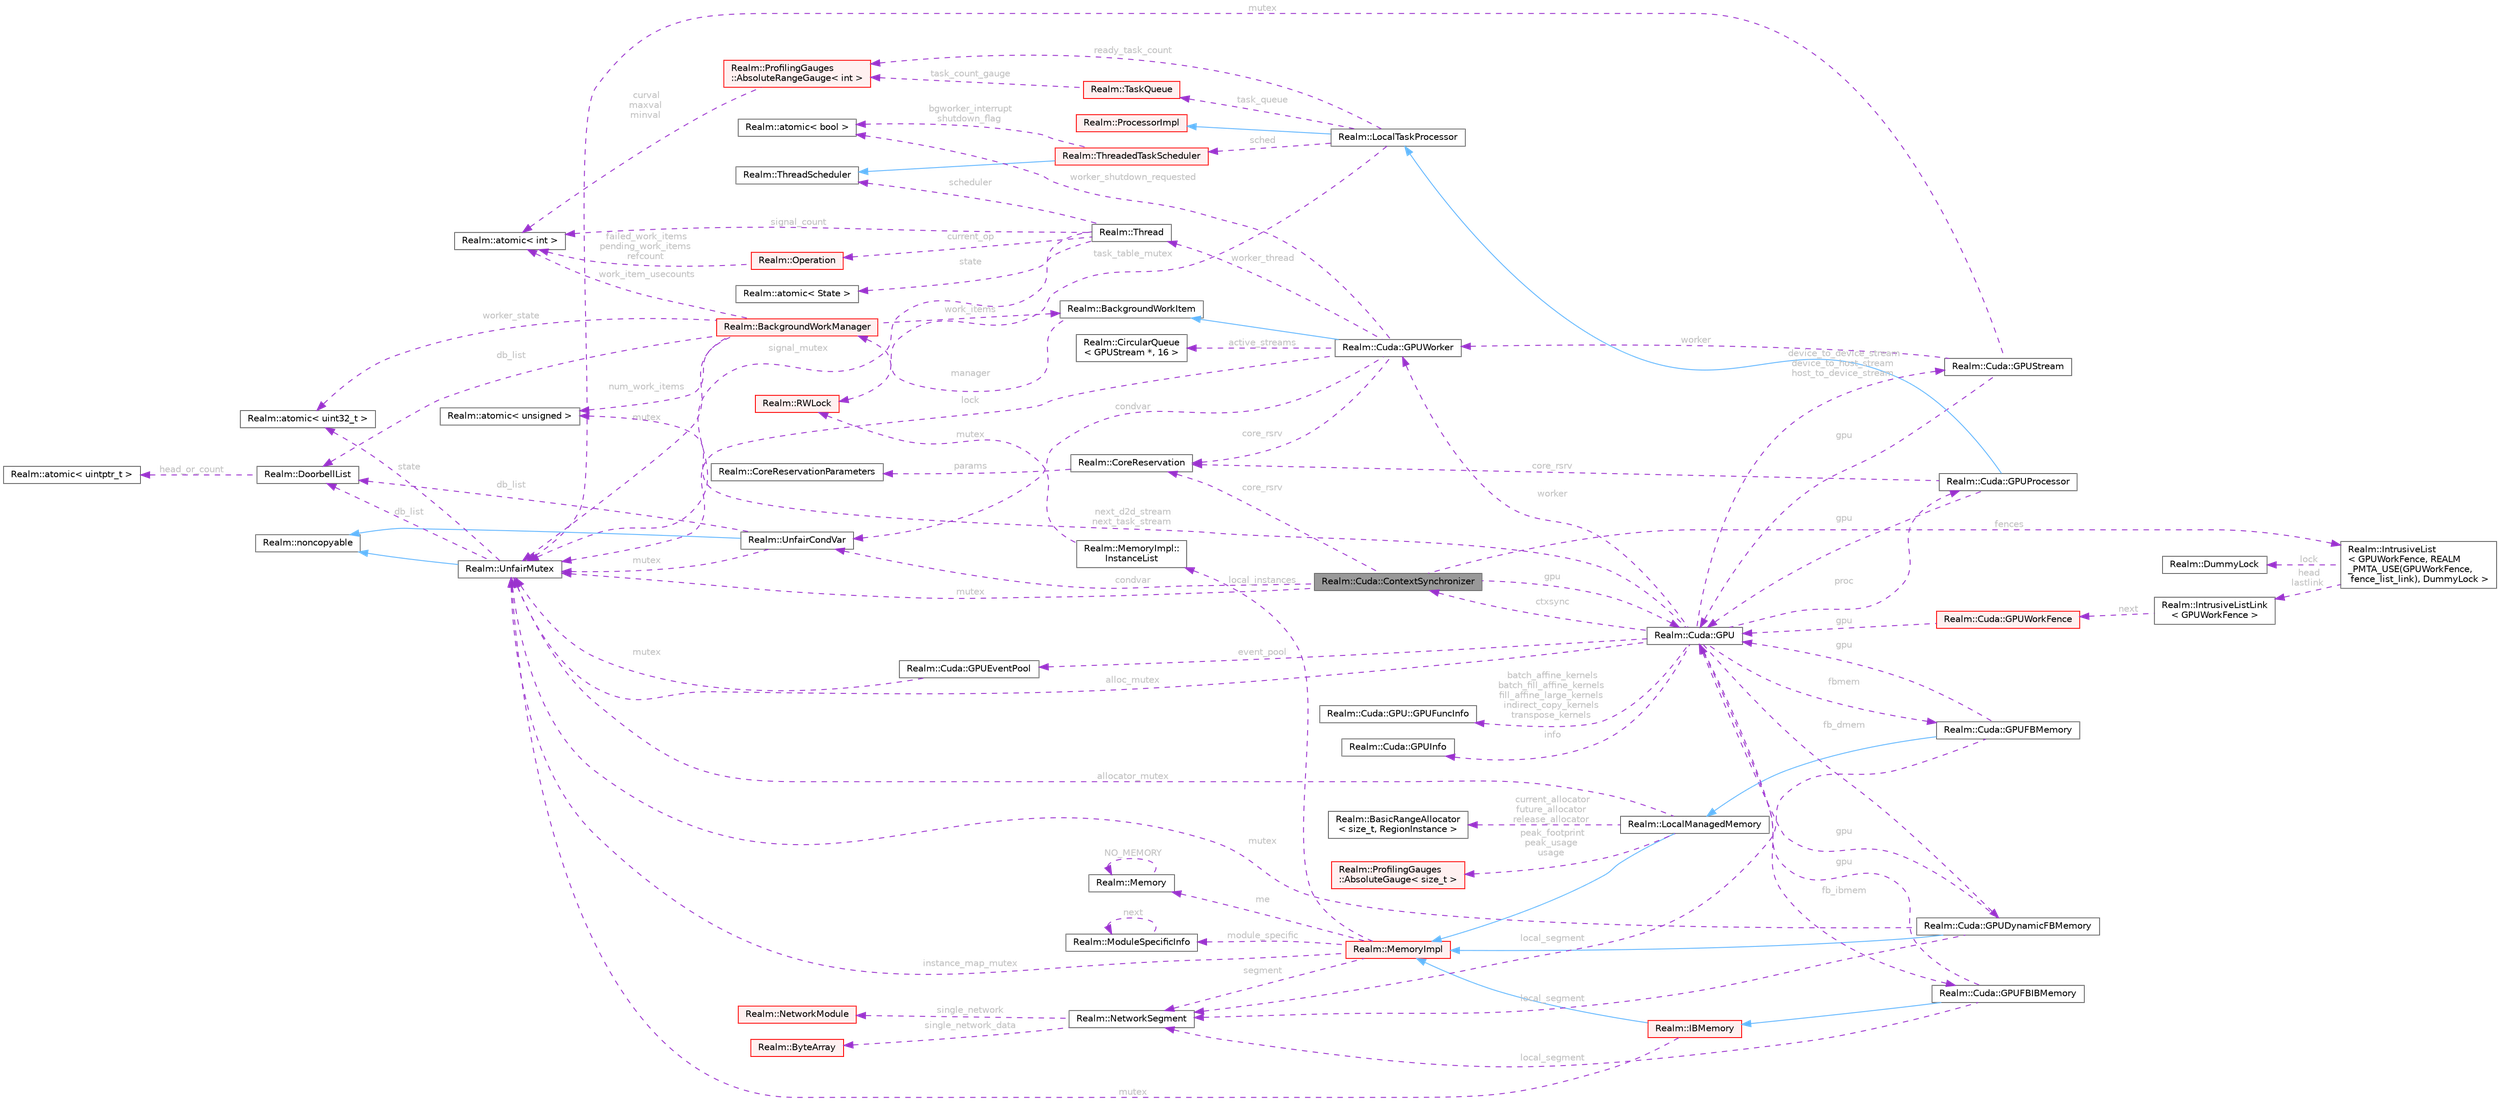 digraph "Realm::Cuda::ContextSynchronizer"
{
 // LATEX_PDF_SIZE
  bgcolor="transparent";
  edge [fontname=Helvetica,fontsize=10,labelfontname=Helvetica,labelfontsize=10];
  node [fontname=Helvetica,fontsize=10,shape=box,height=0.2,width=0.4];
  rankdir="LR";
  Node1 [id="Node000001",label="Realm::Cuda::ContextSynchronizer",height=0.2,width=0.4,color="gray40", fillcolor="grey60", style="filled", fontcolor="black",tooltip=" "];
  Node2 -> Node1 [id="edge1_Node000001_Node000002",dir="back",color="darkorchid3",style="dashed",tooltip=" ",label=" gpu",fontcolor="grey" ];
  Node2 [id="Node000002",label="Realm::Cuda::GPU",height=0.2,width=0.4,color="gray40", fillcolor="white", style="filled",URL="$classRealm_1_1Cuda_1_1GPU.html",tooltip=" "];
  Node1 -> Node2 [id="edge2_Node000002_Node000001",dir="back",color="darkorchid3",style="dashed",tooltip=" ",label=" ctxsync",fontcolor="grey" ];
  Node3 -> Node2 [id="edge3_Node000002_Node000003",dir="back",color="darkorchid3",style="dashed",tooltip=" ",label=" info",fontcolor="grey" ];
  Node3 [id="Node000003",label="Realm::Cuda::GPUInfo",height=0.2,width=0.4,color="gray40", fillcolor="white", style="filled",URL="$structRealm_1_1Cuda_1_1GPUInfo.html",tooltip=" "];
  Node4 -> Node2 [id="edge4_Node000002_Node000004",dir="back",color="darkorchid3",style="dashed",tooltip=" ",label=" worker",fontcolor="grey" ];
  Node4 [id="Node000004",label="Realm::Cuda::GPUWorker",height=0.2,width=0.4,color="gray40", fillcolor="white", style="filled",URL="$classRealm_1_1Cuda_1_1GPUWorker.html",tooltip=" "];
  Node5 -> Node4 [id="edge5_Node000004_Node000005",dir="back",color="steelblue1",style="solid",tooltip=" "];
  Node5 [id="Node000005",label="Realm::BackgroundWorkItem",height=0.2,width=0.4,color="gray40", fillcolor="white", style="filled",URL="$classRealm_1_1BackgroundWorkItem.html",tooltip=" "];
  Node6 -> Node5 [id="edge6_Node000005_Node000006",dir="back",color="darkorchid3",style="dashed",tooltip=" ",label=" manager",fontcolor="grey" ];
  Node6 [id="Node000006",label="Realm::BackgroundWorkManager",height=0.2,width=0.4,color="red", fillcolor="#FFF0F0", style="filled",URL="$classRealm_1_1BackgroundWorkManager.html",tooltip=" "];
  Node8 -> Node6 [id="edge7_Node000006_Node000008",dir="back",color="darkorchid3",style="dashed",tooltip=" ",label=" mutex",fontcolor="grey" ];
  Node8 [id="Node000008",label="Realm::UnfairMutex",height=0.2,width=0.4,color="gray40", fillcolor="white", style="filled",URL="$classRealm_1_1UnfairMutex.html",tooltip=" "];
  Node9 -> Node8 [id="edge8_Node000008_Node000009",dir="back",color="steelblue1",style="solid",tooltip=" "];
  Node9 [id="Node000009",label="Realm::noncopyable",height=0.2,width=0.4,color="gray40", fillcolor="white", style="filled",URL="$classRealm_1_1noncopyable.html",tooltip=" "];
  Node10 -> Node8 [id="edge9_Node000008_Node000010",dir="back",color="darkorchid3",style="dashed",tooltip=" ",label=" state",fontcolor="grey" ];
  Node10 [id="Node000010",label="Realm::atomic\< uint32_t \>",height=0.2,width=0.4,color="gray40", fillcolor="white", style="filled",URL="$classRealm_1_1atomic.html",tooltip=" "];
  Node11 -> Node8 [id="edge10_Node000008_Node000011",dir="back",color="darkorchid3",style="dashed",tooltip=" ",label=" db_list",fontcolor="grey" ];
  Node11 [id="Node000011",label="Realm::DoorbellList",height=0.2,width=0.4,color="gray40", fillcolor="white", style="filled",URL="$classRealm_1_1DoorbellList.html",tooltip=" "];
  Node12 -> Node11 [id="edge11_Node000011_Node000012",dir="back",color="darkorchid3",style="dashed",tooltip=" ",label=" head_or_count",fontcolor="grey" ];
  Node12 [id="Node000012",label="Realm::atomic\< uintptr_t \>",height=0.2,width=0.4,color="gray40", fillcolor="white", style="filled",URL="$classRealm_1_1atomic.html",tooltip=" "];
  Node13 -> Node6 [id="edge12_Node000006_Node000013",dir="back",color="darkorchid3",style="dashed",tooltip=" ",label=" num_work_items",fontcolor="grey" ];
  Node13 [id="Node000013",label="Realm::atomic\< unsigned \>",height=0.2,width=0.4,color="gray40", fillcolor="white", style="filled",URL="$classRealm_1_1atomic.html",tooltip=" "];
  Node15 -> Node6 [id="edge13_Node000006_Node000015",dir="back",color="darkorchid3",style="dashed",tooltip=" ",label=" work_item_usecounts",fontcolor="grey" ];
  Node15 [id="Node000015",label="Realm::atomic\< int \>",height=0.2,width=0.4,color="gray40", fillcolor="white", style="filled",URL="$classRealm_1_1atomic.html",tooltip=" "];
  Node5 -> Node6 [id="edge14_Node000006_Node000005",dir="back",color="darkorchid3",style="dashed",tooltip=" ",label=" work_items",fontcolor="grey" ];
  Node10 -> Node6 [id="edge15_Node000006_Node000010",dir="back",color="darkorchid3",style="dashed",tooltip=" ",label=" worker_state",fontcolor="grey" ];
  Node11 -> Node6 [id="edge16_Node000006_Node000011",dir="back",color="darkorchid3",style="dashed",tooltip=" ",label=" db_list",fontcolor="grey" ];
  Node8 -> Node4 [id="edge17_Node000004_Node000008",dir="back",color="darkorchid3",style="dashed",tooltip=" ",label=" lock",fontcolor="grey" ];
  Node18 -> Node4 [id="edge18_Node000004_Node000018",dir="back",color="darkorchid3",style="dashed",tooltip=" ",label=" condvar",fontcolor="grey" ];
  Node18 [id="Node000018",label="Realm::UnfairCondVar",height=0.2,width=0.4,color="gray40", fillcolor="white", style="filled",URL="$classRealm_1_1UnfairCondVar.html",tooltip=" "];
  Node9 -> Node18 [id="edge19_Node000018_Node000009",dir="back",color="steelblue1",style="solid",tooltip=" "];
  Node8 -> Node18 [id="edge20_Node000018_Node000008",dir="back",color="darkorchid3",style="dashed",tooltip=" ",label=" mutex",fontcolor="grey" ];
  Node11 -> Node18 [id="edge21_Node000018_Node000011",dir="back",color="darkorchid3",style="dashed",tooltip=" ",label=" db_list",fontcolor="grey" ];
  Node19 -> Node4 [id="edge22_Node000004_Node000019",dir="back",color="darkorchid3",style="dashed",tooltip=" ",label=" active_streams",fontcolor="grey" ];
  Node19 [id="Node000019",label="Realm::CircularQueue\l\< GPUStream *, 16 \>",height=0.2,width=0.4,color="gray40", fillcolor="white", style="filled",URL="$classRealm_1_1CircularQueue.html",tooltip=" "];
  Node20 -> Node4 [id="edge23_Node000004_Node000020",dir="back",color="darkorchid3",style="dashed",tooltip=" ",label=" core_rsrv",fontcolor="grey" ];
  Node20 [id="Node000020",label="Realm::CoreReservation",height=0.2,width=0.4,color="gray40", fillcolor="white", style="filled",URL="$classRealm_1_1CoreReservation.html",tooltip=" "];
  Node21 -> Node20 [id="edge24_Node000020_Node000021",dir="back",color="darkorchid3",style="dashed",tooltip=" ",label=" params",fontcolor="grey" ];
  Node21 [id="Node000021",label="Realm::CoreReservationParameters",height=0.2,width=0.4,color="gray40", fillcolor="white", style="filled",URL="$classRealm_1_1CoreReservationParameters.html",tooltip=" "];
  Node22 -> Node4 [id="edge25_Node000004_Node000022",dir="back",color="darkorchid3",style="dashed",tooltip=" ",label=" worker_thread",fontcolor="grey" ];
  Node22 [id="Node000022",label="Realm::Thread",height=0.2,width=0.4,color="gray40", fillcolor="white", style="filled",URL="$classRealm_1_1Thread.html",tooltip=" "];
  Node23 -> Node22 [id="edge26_Node000022_Node000023",dir="back",color="darkorchid3",style="dashed",tooltip=" ",label=" state",fontcolor="grey" ];
  Node23 [id="Node000023",label="Realm::atomic\< State \>",height=0.2,width=0.4,color="gray40", fillcolor="white", style="filled",URL="$classRealm_1_1atomic.html",tooltip=" "];
  Node24 -> Node22 [id="edge27_Node000022_Node000024",dir="back",color="darkorchid3",style="dashed",tooltip=" ",label=" scheduler",fontcolor="grey" ];
  Node24 [id="Node000024",label="Realm::ThreadScheduler",height=0.2,width=0.4,color="gray40", fillcolor="white", style="filled",URL="$classRealm_1_1ThreadScheduler.html",tooltip=" "];
  Node25 -> Node22 [id="edge28_Node000022_Node000025",dir="back",color="darkorchid3",style="dashed",tooltip=" ",label=" current_op",fontcolor="grey" ];
  Node25 [id="Node000025",label="Realm::Operation",height=0.2,width=0.4,color="red", fillcolor="#FFF0F0", style="filled",URL="$classRealm_1_1Operation.html",tooltip=" "];
  Node15 -> Node25 [id="edge29_Node000025_Node000015",dir="back",color="darkorchid3",style="dashed",tooltip=" ",label=" failed_work_items\npending_work_items\nrefcount",fontcolor="grey" ];
  Node15 -> Node22 [id="edge30_Node000022_Node000015",dir="back",color="darkorchid3",style="dashed",tooltip=" ",label=" signal_count",fontcolor="grey" ];
  Node8 -> Node22 [id="edge31_Node000022_Node000008",dir="back",color="darkorchid3",style="dashed",tooltip=" ",label=" signal_mutex",fontcolor="grey" ];
  Node58 -> Node4 [id="edge32_Node000004_Node000058",dir="back",color="darkorchid3",style="dashed",tooltip=" ",label=" worker_shutdown_requested",fontcolor="grey" ];
  Node58 [id="Node000058",label="Realm::atomic\< bool \>",height=0.2,width=0.4,color="gray40", fillcolor="white", style="filled",URL="$classRealm_1_1atomic.html",tooltip=" "];
  Node59 -> Node2 [id="edge33_Node000002_Node000059",dir="back",color="darkorchid3",style="dashed",tooltip=" ",label=" proc",fontcolor="grey" ];
  Node59 [id="Node000059",label="Realm::Cuda::GPUProcessor",height=0.2,width=0.4,color="gray40", fillcolor="white", style="filled",URL="$classRealm_1_1Cuda_1_1GPUProcessor.html",tooltip=" "];
  Node60 -> Node59 [id="edge34_Node000059_Node000060",dir="back",color="steelblue1",style="solid",tooltip=" "];
  Node60 [id="Node000060",label="Realm::LocalTaskProcessor",height=0.2,width=0.4,color="gray40", fillcolor="white", style="filled",URL="$classRealm_1_1LocalTaskProcessor.html",tooltip=" "];
  Node30 -> Node60 [id="edge35_Node000060_Node000030",dir="back",color="steelblue1",style="solid",tooltip=" "];
  Node30 [id="Node000030",label="Realm::ProcessorImpl",height=0.2,width=0.4,color="red", fillcolor="#FFF0F0", style="filled",URL="$classRealm_1_1ProcessorImpl.html",tooltip=" "];
  Node61 -> Node60 [id="edge36_Node000060_Node000061",dir="back",color="darkorchid3",style="dashed",tooltip=" ",label=" sched",fontcolor="grey" ];
  Node61 [id="Node000061",label="Realm::ThreadedTaskScheduler",height=0.2,width=0.4,color="red", fillcolor="#FFF0F0", style="filled",URL="$classRealm_1_1ThreadedTaskScheduler.html",tooltip=" "];
  Node24 -> Node61 [id="edge37_Node000061_Node000024",dir="back",color="steelblue1",style="solid",tooltip=" "];
  Node58 -> Node61 [id="edge38_Node000061_Node000058",dir="back",color="darkorchid3",style="dashed",tooltip=" ",label=" bgworker_interrupt\nshutdown_flag",fontcolor="grey" ];
  Node81 -> Node60 [id="edge39_Node000060_Node000081",dir="back",color="darkorchid3",style="dashed",tooltip=" ",label=" task_queue",fontcolor="grey" ];
  Node81 [id="Node000081",label="Realm::TaskQueue",height=0.2,width=0.4,color="red", fillcolor="#FFF0F0", style="filled",URL="$classRealm_1_1TaskQueue.html",tooltip=" "];
  Node68 -> Node81 [id="edge40_Node000081_Node000068",dir="back",color="darkorchid3",style="dashed",tooltip=" ",label=" task_count_gauge",fontcolor="grey" ];
  Node68 [id="Node000068",label="Realm::ProfilingGauges\l::AbsoluteRangeGauge\< int \>",height=0.2,width=0.4,color="red", fillcolor="#FFF0F0", style="filled",URL="$classRealm_1_1ProfilingGauges_1_1AbsoluteRangeGauge.html",tooltip=" "];
  Node15 -> Node68 [id="edge41_Node000068_Node000015",dir="back",color="darkorchid3",style="dashed",tooltip=" ",label=" curval\nmaxval\nminval",fontcolor="grey" ];
  Node68 -> Node60 [id="edge42_Node000060_Node000068",dir="back",color="darkorchid3",style="dashed",tooltip=" ",label=" ready_task_count",fontcolor="grey" ];
  Node89 -> Node60 [id="edge43_Node000060_Node000089",dir="back",color="darkorchid3",style="dashed",tooltip=" ",label=" task_table_mutex",fontcolor="grey" ];
  Node89 [id="Node000089",label="Realm::RWLock",height=0.2,width=0.4,color="red", fillcolor="#FFF0F0", style="filled",URL="$classRealm_1_1RWLock.html",tooltip=" "];
  Node2 -> Node59 [id="edge44_Node000059_Node000002",dir="back",color="darkorchid3",style="dashed",tooltip=" ",label=" gpu",fontcolor="grey" ];
  Node20 -> Node59 [id="edge45_Node000059_Node000020",dir="back",color="darkorchid3",style="dashed",tooltip=" ",label=" core_rsrv",fontcolor="grey" ];
  Node92 -> Node2 [id="edge46_Node000002_Node000092",dir="back",color="darkorchid3",style="dashed",tooltip=" ",label=" fbmem",fontcolor="grey" ];
  Node92 [id="Node000092",label="Realm::Cuda::GPUFBMemory",height=0.2,width=0.4,color="gray40", fillcolor="white", style="filled",URL="$classRealm_1_1Cuda_1_1GPUFBMemory.html",tooltip=" "];
  Node93 -> Node92 [id="edge47_Node000092_Node000093",dir="back",color="steelblue1",style="solid",tooltip=" "];
  Node93 [id="Node000093",label="Realm::LocalManagedMemory",height=0.2,width=0.4,color="gray40", fillcolor="white", style="filled",URL="$classRealm_1_1LocalManagedMemory.html",tooltip=" "];
  Node94 -> Node93 [id="edge48_Node000093_Node000094",dir="back",color="steelblue1",style="solid",tooltip=" "];
  Node94 [id="Node000094",label="Realm::MemoryImpl",height=0.2,width=0.4,color="red", fillcolor="#FFF0F0", style="filled",URL="$classRealm_1_1MemoryImpl.html",tooltip=" "];
  Node95 -> Node94 [id="edge49_Node000094_Node000095",dir="back",color="darkorchid3",style="dashed",tooltip=" ",label=" me",fontcolor="grey" ];
  Node95 [id="Node000095",label="Realm::Memory",height=0.2,width=0.4,color="gray40", fillcolor="white", style="filled",URL="$classRealm_1_1Memory.html",tooltip=" "];
  Node95 -> Node95 [id="edge50_Node000095_Node000095",dir="back",color="darkorchid3",style="dashed",tooltip=" ",label=" NO_MEMORY",fontcolor="grey" ];
  Node96 -> Node94 [id="edge51_Node000094_Node000096",dir="back",color="darkorchid3",style="dashed",tooltip=" ",label=" segment",fontcolor="grey" ];
  Node96 [id="Node000096",label="Realm::NetworkSegment",height=0.2,width=0.4,color="gray40", fillcolor="white", style="filled",URL="$classRealm_1_1NetworkSegment.html",tooltip=" "];
  Node97 -> Node96 [id="edge52_Node000096_Node000097",dir="back",color="darkorchid3",style="dashed",tooltip=" ",label=" single_network",fontcolor="grey" ];
  Node97 [id="Node000097",label="Realm::NetworkModule",height=0.2,width=0.4,color="red", fillcolor="#FFF0F0", style="filled",URL="$classRealm_1_1NetworkModule.html",tooltip=" "];
  Node50 -> Node96 [id="edge53_Node000096_Node000050",dir="back",color="darkorchid3",style="dashed",tooltip=" ",label=" single_network_data",fontcolor="grey" ];
  Node50 [id="Node000050",label="Realm::ByteArray",height=0.2,width=0.4,color="red", fillcolor="#FFF0F0", style="filled",URL="$classRealm_1_1ByteArray.html",tooltip=" "];
  Node99 -> Node94 [id="edge54_Node000094_Node000099",dir="back",color="darkorchid3",style="dashed",tooltip=" ",label=" module_specific",fontcolor="grey" ];
  Node99 [id="Node000099",label="Realm::ModuleSpecificInfo",height=0.2,width=0.4,color="gray40", fillcolor="white", style="filled",URL="$classRealm_1_1ModuleSpecificInfo.html",tooltip=" "];
  Node99 -> Node99 [id="edge55_Node000099_Node000099",dir="back",color="darkorchid3",style="dashed",tooltip=" ",label=" next",fontcolor="grey" ];
  Node8 -> Node94 [id="edge56_Node000094_Node000008",dir="back",color="darkorchid3",style="dashed",tooltip=" ",label=" instance_map_mutex",fontcolor="grey" ];
  Node100 -> Node94 [id="edge57_Node000094_Node000100",dir="back",color="darkorchid3",style="dashed",tooltip=" ",label=" local_instances",fontcolor="grey" ];
  Node100 [id="Node000100",label="Realm::MemoryImpl::\lInstanceList",height=0.2,width=0.4,color="gray40", fillcolor="white", style="filled",URL="$structRealm_1_1MemoryImpl_1_1InstanceList.html",tooltip=" "];
  Node89 -> Node100 [id="edge58_Node000100_Node000089",dir="back",color="darkorchid3",style="dashed",tooltip=" ",label=" mutex",fontcolor="grey" ];
  Node8 -> Node93 [id="edge59_Node000093_Node000008",dir="back",color="darkorchid3",style="dashed",tooltip=" ",label=" allocator_mutex",fontcolor="grey" ];
  Node122 -> Node93 [id="edge60_Node000093_Node000122",dir="back",color="darkorchid3",style="dashed",tooltip=" ",label=" current_allocator\nfuture_allocator\nrelease_allocator",fontcolor="grey" ];
  Node122 [id="Node000122",label="Realm::BasicRangeAllocator\l\< size_t, RegionInstance \>",height=0.2,width=0.4,color="gray40", fillcolor="white", style="filled",URL="$classRealm_1_1BasicRangeAllocator.html",tooltip=" "];
  Node123 -> Node93 [id="edge61_Node000093_Node000123",dir="back",color="darkorchid3",style="dashed",tooltip=" ",label=" peak_footprint\npeak_usage\nusage",fontcolor="grey" ];
  Node123 [id="Node000123",label="Realm::ProfilingGauges\l::AbsoluteGauge\< size_t \>",height=0.2,width=0.4,color="red", fillcolor="#FFF0F0", style="filled",URL="$classRealm_1_1ProfilingGauges_1_1AbsoluteGauge.html",tooltip=" "];
  Node2 -> Node92 [id="edge62_Node000092_Node000002",dir="back",color="darkorchid3",style="dashed",tooltip=" ",label=" gpu",fontcolor="grey" ];
  Node96 -> Node92 [id="edge63_Node000092_Node000096",dir="back",color="darkorchid3",style="dashed",tooltip=" ",label=" local_segment",fontcolor="grey" ];
  Node124 -> Node2 [id="edge64_Node000002_Node000124",dir="back",color="darkorchid3",style="dashed",tooltip=" ",label=" fb_dmem",fontcolor="grey" ];
  Node124 [id="Node000124",label="Realm::Cuda::GPUDynamicFBMemory",height=0.2,width=0.4,color="gray40", fillcolor="white", style="filled",URL="$classRealm_1_1Cuda_1_1GPUDynamicFBMemory.html",tooltip=" "];
  Node94 -> Node124 [id="edge65_Node000124_Node000094",dir="back",color="steelblue1",style="solid",tooltip=" "];
  Node2 -> Node124 [id="edge66_Node000124_Node000002",dir="back",color="darkorchid3",style="dashed",tooltip=" ",label=" gpu",fontcolor="grey" ];
  Node8 -> Node124 [id="edge67_Node000124_Node000008",dir="back",color="darkorchid3",style="dashed",tooltip=" ",label=" mutex",fontcolor="grey" ];
  Node96 -> Node124 [id="edge68_Node000124_Node000096",dir="back",color="darkorchid3",style="dashed",tooltip=" ",label=" local_segment",fontcolor="grey" ];
  Node125 -> Node2 [id="edge69_Node000002_Node000125",dir="back",color="darkorchid3",style="dashed",tooltip=" ",label=" fb_ibmem",fontcolor="grey" ];
  Node125 [id="Node000125",label="Realm::Cuda::GPUFBIBMemory",height=0.2,width=0.4,color="gray40", fillcolor="white", style="filled",URL="$classRealm_1_1Cuda_1_1GPUFBIBMemory.html",tooltip=" "];
  Node126 -> Node125 [id="edge70_Node000125_Node000126",dir="back",color="steelblue1",style="solid",tooltip=" "];
  Node126 [id="Node000126",label="Realm::IBMemory",height=0.2,width=0.4,color="red", fillcolor="#FFF0F0", style="filled",URL="$classRealm_1_1IBMemory.html",tooltip=" "];
  Node94 -> Node126 [id="edge71_Node000126_Node000094",dir="back",color="steelblue1",style="solid",tooltip=" "];
  Node8 -> Node126 [id="edge72_Node000126_Node000008",dir="back",color="darkorchid3",style="dashed",tooltip=" ",label=" mutex",fontcolor="grey" ];
  Node2 -> Node125 [id="edge73_Node000125_Node000002",dir="back",color="darkorchid3",style="dashed",tooltip=" ",label=" gpu",fontcolor="grey" ];
  Node96 -> Node125 [id="edge74_Node000125_Node000096",dir="back",color="darkorchid3",style="dashed",tooltip=" ",label=" local_segment",fontcolor="grey" ];
  Node128 -> Node2 [id="edge75_Node000002_Node000128",dir="back",color="darkorchid3",style="dashed",tooltip=" ",label=" batch_affine_kernels\nbatch_fill_affine_kernels\nfill_affine_large_kernels\nindirect_copy_kernels\ntranspose_kernels",fontcolor="grey" ];
  Node128 [id="Node000128",label="Realm::Cuda::GPU::GPUFuncInfo",height=0.2,width=0.4,color="gray40", fillcolor="white", style="filled",URL="$structRealm_1_1Cuda_1_1GPU_1_1GPUFuncInfo.html",tooltip=" "];
  Node129 -> Node2 [id="edge76_Node000002_Node000129",dir="back",color="darkorchid3",style="dashed",tooltip=" ",label=" device_to_device_stream\ndevice_to_host_stream\nhost_to_device_stream",fontcolor="grey" ];
  Node129 [id="Node000129",label="Realm::Cuda::GPUStream",height=0.2,width=0.4,color="gray40", fillcolor="white", style="filled",URL="$classRealm_1_1Cuda_1_1GPUStream.html",tooltip=" "];
  Node2 -> Node129 [id="edge77_Node000129_Node000002",dir="back",color="darkorchid3",style="dashed",tooltip=" ",label=" gpu",fontcolor="grey" ];
  Node4 -> Node129 [id="edge78_Node000129_Node000004",dir="back",color="darkorchid3",style="dashed",tooltip=" ",label=" worker",fontcolor="grey" ];
  Node8 -> Node129 [id="edge79_Node000129_Node000008",dir="back",color="darkorchid3",style="dashed",tooltip=" ",label=" mutex",fontcolor="grey" ];
  Node13 -> Node2 [id="edge80_Node000002_Node000013",dir="back",color="darkorchid3",style="dashed",tooltip=" ",label=" next_d2d_stream\nnext_task_stream",fontcolor="grey" ];
  Node130 -> Node2 [id="edge81_Node000002_Node000130",dir="back",color="darkorchid3",style="dashed",tooltip=" ",label=" event_pool",fontcolor="grey" ];
  Node130 [id="Node000130",label="Realm::Cuda::GPUEventPool",height=0.2,width=0.4,color="gray40", fillcolor="white", style="filled",URL="$classRealm_1_1Cuda_1_1GPUEventPool.html",tooltip=" "];
  Node8 -> Node130 [id="edge82_Node000130_Node000008",dir="back",color="darkorchid3",style="dashed",tooltip=" ",label=" mutex",fontcolor="grey" ];
  Node8 -> Node2 [id="edge83_Node000002_Node000008",dir="back",color="darkorchid3",style="dashed",tooltip=" ",label=" alloc_mutex",fontcolor="grey" ];
  Node8 -> Node1 [id="edge84_Node000001_Node000008",dir="back",color="darkorchid3",style="dashed",tooltip=" ",label=" mutex",fontcolor="grey" ];
  Node18 -> Node1 [id="edge85_Node000001_Node000018",dir="back",color="darkorchid3",style="dashed",tooltip=" ",label=" condvar",fontcolor="grey" ];
  Node131 -> Node1 [id="edge86_Node000001_Node000131",dir="back",color="darkorchid3",style="dashed",tooltip=" ",label=" fences",fontcolor="grey" ];
  Node131 [id="Node000131",label="Realm::IntrusiveList\l\< GPUWorkFence, REALM\l_PMTA_USE(GPUWorkFence,\l fence_list_link), DummyLock \>",height=0.2,width=0.4,color="gray40", fillcolor="white", style="filled",URL="$classRealm_1_1IntrusiveList.html",tooltip=" "];
  Node40 -> Node131 [id="edge87_Node000131_Node000040",dir="back",color="darkorchid3",style="dashed",tooltip=" ",label=" lock",fontcolor="grey" ];
  Node40 [id="Node000040",label="Realm::DummyLock",height=0.2,width=0.4,color="gray40", fillcolor="white", style="filled",URL="$classRealm_1_1DummyLock.html",tooltip=" "];
  Node132 -> Node131 [id="edge88_Node000131_Node000132",dir="back",color="darkorchid3",style="dashed",tooltip=" ",label=" head\nlastlink",fontcolor="grey" ];
  Node132 [id="Node000132",label="Realm::IntrusiveListLink\l\< GPUWorkFence \>",height=0.2,width=0.4,color="gray40", fillcolor="white", style="filled",URL="$structRealm_1_1IntrusiveListLink.html",tooltip=" "];
  Node133 -> Node132 [id="edge89_Node000132_Node000133",dir="back",color="darkorchid3",style="dashed",tooltip=" ",label=" next",fontcolor="grey" ];
  Node133 [id="Node000133",label="Realm::Cuda::GPUWorkFence",height=0.2,width=0.4,color="red", fillcolor="#FFF0F0", style="filled",URL="$classRealm_1_1Cuda_1_1GPUWorkFence.html",tooltip=" "];
  Node2 -> Node133 [id="edge90_Node000133_Node000002",dir="back",color="darkorchid3",style="dashed",tooltip=" ",label=" gpu",fontcolor="grey" ];
  Node20 -> Node1 [id="edge91_Node000001_Node000020",dir="back",color="darkorchid3",style="dashed",tooltip=" ",label=" core_rsrv",fontcolor="grey" ];
}
